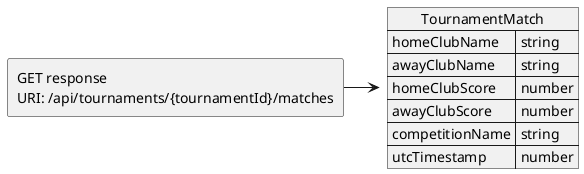 @startuml Get tournament match response
allowmixing

agent "GET response \nURI: /api/tournaments/{tournamentId}/matches"
  json "TournamentMatch" as J {
    "homeClubName": "string",
    "awayClubName": "string",
    "homeClubScore": "number",
    "awayClubScore": "number",
    "competitionName": "string",
    "utcTimestamp": "number"
  }

"GET response \nURI: /api/tournaments/{tournamentId}/matches" -> J 
@enduml